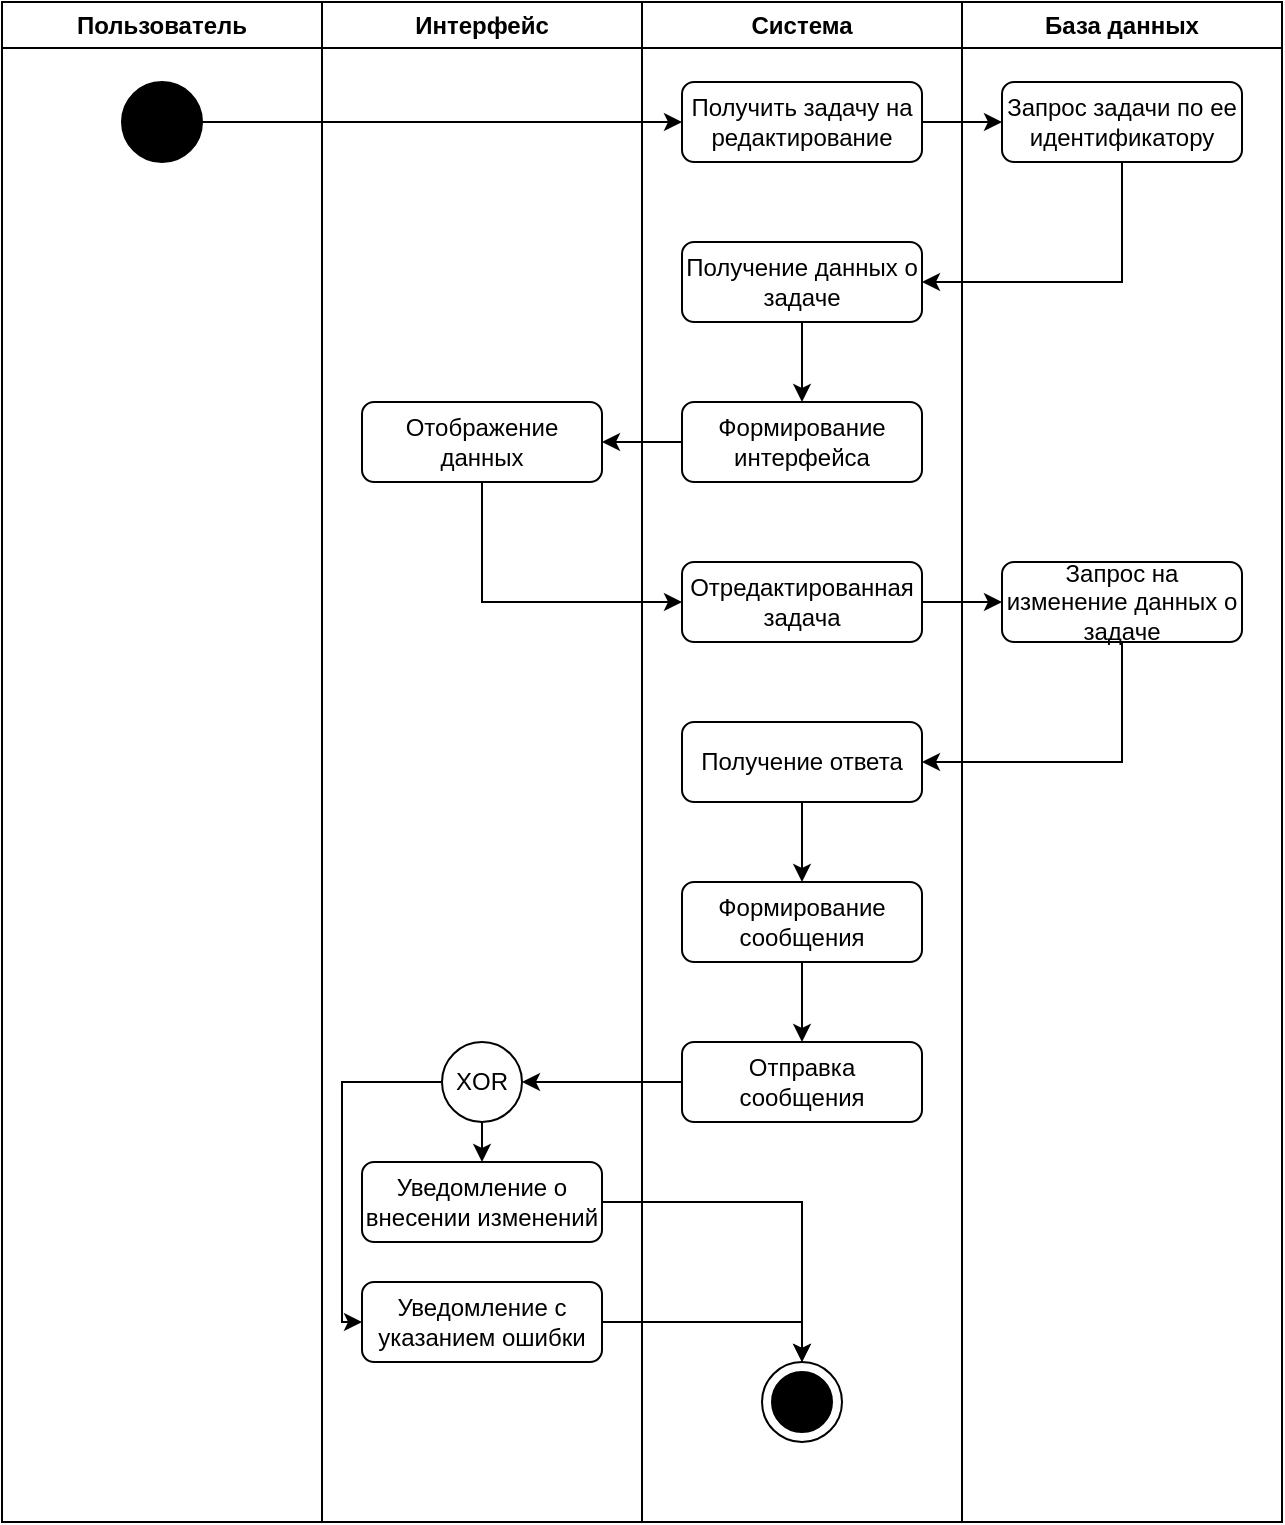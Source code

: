 <mxfile version="26.1.0">
  <diagram name="Страница — 1" id="5kN3vzJDwVZG9utAl4kg">
    <mxGraphModel dx="882" dy="725" grid="1" gridSize="10" guides="1" tooltips="1" connect="1" arrows="1" fold="1" page="1" pageScale="1" pageWidth="827" pageHeight="1169" math="0" shadow="0">
      <root>
        <mxCell id="0" />
        <mxCell id="1" parent="0" />
        <mxCell id="hXV69UUXkcdeekgca52l-1" value="Пользователь" style="swimlane;whiteSpace=wrap;html=1;" parent="1" vertex="1">
          <mxGeometry x="120" y="120" width="160" height="760" as="geometry" />
        </mxCell>
        <mxCell id="hXV69UUXkcdeekgca52l-5" value="" style="ellipse;whiteSpace=wrap;html=1;fillColor=#000000;" parent="hXV69UUXkcdeekgca52l-1" vertex="1">
          <mxGeometry x="60" y="40" width="40" height="40" as="geometry" />
        </mxCell>
        <mxCell id="hXV69UUXkcdeekgca52l-2" value="Интерфейс" style="swimlane;whiteSpace=wrap;html=1;" parent="1" vertex="1">
          <mxGeometry x="280" y="120" width="160" height="760" as="geometry" />
        </mxCell>
        <mxCell id="hXV69UUXkcdeekgca52l-11" value="Отображение данных" style="rounded=1;whiteSpace=wrap;html=1;" parent="hXV69UUXkcdeekgca52l-2" vertex="1">
          <mxGeometry x="20" y="200" width="120" height="40" as="geometry" />
        </mxCell>
        <mxCell id="hXV69UUXkcdeekgca52l-18" value="Уведомление о внесении изменений" style="rounded=1;whiteSpace=wrap;html=1;" parent="hXV69UUXkcdeekgca52l-2" vertex="1">
          <mxGeometry x="20" y="580" width="120" height="40" as="geometry" />
        </mxCell>
        <mxCell id="QCK38fg_PZUH-h9BrEYQ-6" value="Уведомление с указанием ошибки" style="rounded=1;whiteSpace=wrap;html=1;" vertex="1" parent="hXV69UUXkcdeekgca52l-2">
          <mxGeometry x="20" y="640" width="120" height="40" as="geometry" />
        </mxCell>
        <mxCell id="QCK38fg_PZUH-h9BrEYQ-11" style="edgeStyle=orthogonalEdgeStyle;rounded=0;orthogonalLoop=1;jettySize=auto;html=1;exitX=0.5;exitY=1;exitDx=0;exitDy=0;entryX=0.5;entryY=0;entryDx=0;entryDy=0;" edge="1" parent="hXV69UUXkcdeekgca52l-2" source="QCK38fg_PZUH-h9BrEYQ-9" target="hXV69UUXkcdeekgca52l-18">
          <mxGeometry relative="1" as="geometry" />
        </mxCell>
        <mxCell id="QCK38fg_PZUH-h9BrEYQ-12" style="edgeStyle=orthogonalEdgeStyle;rounded=0;orthogonalLoop=1;jettySize=auto;html=1;exitX=0;exitY=0.5;exitDx=0;exitDy=0;entryX=0;entryY=0.5;entryDx=0;entryDy=0;" edge="1" parent="hXV69UUXkcdeekgca52l-2" source="QCK38fg_PZUH-h9BrEYQ-9" target="QCK38fg_PZUH-h9BrEYQ-6">
          <mxGeometry relative="1" as="geometry">
            <Array as="points">
              <mxPoint x="10" y="540" />
              <mxPoint x="10" y="660" />
            </Array>
          </mxGeometry>
        </mxCell>
        <mxCell id="QCK38fg_PZUH-h9BrEYQ-9" value="XOR" style="ellipse;whiteSpace=wrap;html=1;aspect=fixed;" vertex="1" parent="hXV69UUXkcdeekgca52l-2">
          <mxGeometry x="60" y="520" width="40" height="40" as="geometry" />
        </mxCell>
        <mxCell id="hXV69UUXkcdeekgca52l-3" value="Система" style="swimlane;whiteSpace=wrap;html=1;" parent="1" vertex="1">
          <mxGeometry x="440" y="120" width="160" height="760" as="geometry" />
        </mxCell>
        <mxCell id="hXV69UUXkcdeekgca52l-6" value="Получить задачу на редактирование" style="rounded=1;whiteSpace=wrap;html=1;" parent="hXV69UUXkcdeekgca52l-3" vertex="1">
          <mxGeometry x="20" y="40" width="120" height="40" as="geometry" />
        </mxCell>
        <mxCell id="QCK38fg_PZUH-h9BrEYQ-1" style="edgeStyle=orthogonalEdgeStyle;rounded=0;orthogonalLoop=1;jettySize=auto;html=1;exitX=0.5;exitY=1;exitDx=0;exitDy=0;entryX=0.5;entryY=0;entryDx=0;entryDy=0;" edge="1" parent="hXV69UUXkcdeekgca52l-3" source="hXV69UUXkcdeekgca52l-8" target="hXV69UUXkcdeekgca52l-10">
          <mxGeometry relative="1" as="geometry" />
        </mxCell>
        <mxCell id="hXV69UUXkcdeekgca52l-8" value="Получение данных о задаче" style="rounded=1;whiteSpace=wrap;html=1;" parent="hXV69UUXkcdeekgca52l-3" vertex="1">
          <mxGeometry x="20" y="120" width="120" height="40" as="geometry" />
        </mxCell>
        <mxCell id="hXV69UUXkcdeekgca52l-10" value="Формирование интерфейса" style="rounded=1;whiteSpace=wrap;html=1;" parent="hXV69UUXkcdeekgca52l-3" vertex="1">
          <mxGeometry x="20" y="200" width="120" height="40" as="geometry" />
        </mxCell>
        <mxCell id="hXV69UUXkcdeekgca52l-20" value="" style="ellipse;whiteSpace=wrap;html=1;aspect=fixed;" parent="hXV69UUXkcdeekgca52l-3" vertex="1">
          <mxGeometry x="60" y="680" width="40" height="40" as="geometry" />
        </mxCell>
        <mxCell id="hXV69UUXkcdeekgca52l-21" value="" style="ellipse;whiteSpace=wrap;html=1;fillColor=#000000;" parent="hXV69UUXkcdeekgca52l-3" vertex="1">
          <mxGeometry x="65" y="685" width="30" height="30" as="geometry" />
        </mxCell>
        <mxCell id="hXV69UUXkcdeekgca52l-4" value="База данных" style="swimlane;whiteSpace=wrap;html=1;" parent="1" vertex="1">
          <mxGeometry x="600" y="120" width="160" height="760" as="geometry" />
        </mxCell>
        <mxCell id="hXV69UUXkcdeekgca52l-7" value="Запрос задачи по ее идентификатору" style="rounded=1;whiteSpace=wrap;html=1;" parent="hXV69UUXkcdeekgca52l-4" vertex="1">
          <mxGeometry x="20" y="40" width="120" height="40" as="geometry" />
        </mxCell>
        <mxCell id="hXV69UUXkcdeekgca52l-12" value="Отредактированная задача" style="rounded=1;whiteSpace=wrap;html=1;" parent="hXV69UUXkcdeekgca52l-4" vertex="1">
          <mxGeometry x="-140" y="280" width="120" height="40" as="geometry" />
        </mxCell>
        <mxCell id="hXV69UUXkcdeekgca52l-30" style="edgeStyle=orthogonalEdgeStyle;rounded=0;orthogonalLoop=1;jettySize=auto;html=1;exitX=0.5;exitY=1;exitDx=0;exitDy=0;entryX=0.5;entryY=0;entryDx=0;entryDy=0;" parent="hXV69UUXkcdeekgca52l-4" source="hXV69UUXkcdeekgca52l-14" target="hXV69UUXkcdeekgca52l-15" edge="1">
          <mxGeometry relative="1" as="geometry" />
        </mxCell>
        <mxCell id="hXV69UUXkcdeekgca52l-14" value="Получение ответа" style="rounded=1;whiteSpace=wrap;html=1;" parent="hXV69UUXkcdeekgca52l-4" vertex="1">
          <mxGeometry x="-140" y="360" width="120" height="40" as="geometry" />
        </mxCell>
        <mxCell id="hXV69UUXkcdeekgca52l-31" style="edgeStyle=orthogonalEdgeStyle;rounded=0;orthogonalLoop=1;jettySize=auto;html=1;exitX=0.5;exitY=1;exitDx=0;exitDy=0;entryX=0.5;entryY=0;entryDx=0;entryDy=0;" parent="hXV69UUXkcdeekgca52l-4" source="hXV69UUXkcdeekgca52l-15" target="hXV69UUXkcdeekgca52l-17" edge="1">
          <mxGeometry relative="1" as="geometry" />
        </mxCell>
        <mxCell id="hXV69UUXkcdeekgca52l-15" value="&lt;div&gt;Формирование сообщения&lt;/div&gt;" style="rounded=1;whiteSpace=wrap;html=1;" parent="hXV69UUXkcdeekgca52l-4" vertex="1">
          <mxGeometry x="-140" y="440" width="120" height="40" as="geometry" />
        </mxCell>
        <mxCell id="hXV69UUXkcdeekgca52l-17" value="&lt;div&gt;Отправка сообщения&lt;/div&gt;" style="rounded=1;whiteSpace=wrap;html=1;" parent="hXV69UUXkcdeekgca52l-4" vertex="1">
          <mxGeometry x="-140" y="520" width="120" height="40" as="geometry" />
        </mxCell>
        <mxCell id="hXV69UUXkcdeekgca52l-13" value="Запрос на изменение данных о задаче" style="rounded=1;whiteSpace=wrap;html=1;" parent="hXV69UUXkcdeekgca52l-4" vertex="1">
          <mxGeometry x="20" y="280" width="120" height="40" as="geometry" />
        </mxCell>
        <mxCell id="hXV69UUXkcdeekgca52l-28" style="edgeStyle=orthogonalEdgeStyle;rounded=0;orthogonalLoop=1;jettySize=auto;html=1;exitX=1;exitY=0.5;exitDx=0;exitDy=0;entryX=0;entryY=0.5;entryDx=0;entryDy=0;" parent="hXV69UUXkcdeekgca52l-4" source="hXV69UUXkcdeekgca52l-12" target="hXV69UUXkcdeekgca52l-13" edge="1">
          <mxGeometry relative="1" as="geometry" />
        </mxCell>
        <mxCell id="hXV69UUXkcdeekgca52l-29" style="edgeStyle=orthogonalEdgeStyle;rounded=0;orthogonalLoop=1;jettySize=auto;html=1;exitX=0.5;exitY=1;exitDx=0;exitDy=0;entryX=1;entryY=0.5;entryDx=0;entryDy=0;" parent="hXV69UUXkcdeekgca52l-4" source="hXV69UUXkcdeekgca52l-13" target="hXV69UUXkcdeekgca52l-14" edge="1">
          <mxGeometry relative="1" as="geometry" />
        </mxCell>
        <mxCell id="hXV69UUXkcdeekgca52l-22" style="edgeStyle=orthogonalEdgeStyle;rounded=0;orthogonalLoop=1;jettySize=auto;html=1;exitX=1;exitY=0.5;exitDx=0;exitDy=0;entryX=0;entryY=0.5;entryDx=0;entryDy=0;" parent="1" source="hXV69UUXkcdeekgca52l-5" target="hXV69UUXkcdeekgca52l-6" edge="1">
          <mxGeometry relative="1" as="geometry" />
        </mxCell>
        <mxCell id="hXV69UUXkcdeekgca52l-23" style="edgeStyle=orthogonalEdgeStyle;rounded=0;orthogonalLoop=1;jettySize=auto;html=1;exitX=1;exitY=0.5;exitDx=0;exitDy=0;entryX=0;entryY=0.5;entryDx=0;entryDy=0;" parent="1" source="hXV69UUXkcdeekgca52l-6" target="hXV69UUXkcdeekgca52l-7" edge="1">
          <mxGeometry relative="1" as="geometry" />
        </mxCell>
        <mxCell id="hXV69UUXkcdeekgca52l-24" style="edgeStyle=orthogonalEdgeStyle;rounded=0;orthogonalLoop=1;jettySize=auto;html=1;exitX=0.5;exitY=1;exitDx=0;exitDy=0;entryX=1;entryY=0.5;entryDx=0;entryDy=0;" parent="1" source="hXV69UUXkcdeekgca52l-7" target="hXV69UUXkcdeekgca52l-8" edge="1">
          <mxGeometry relative="1" as="geometry" />
        </mxCell>
        <mxCell id="QCK38fg_PZUH-h9BrEYQ-2" style="edgeStyle=orthogonalEdgeStyle;rounded=0;orthogonalLoop=1;jettySize=auto;html=1;exitX=0;exitY=0.5;exitDx=0;exitDy=0;entryX=1;entryY=0.5;entryDx=0;entryDy=0;" edge="1" parent="1" source="hXV69UUXkcdeekgca52l-10" target="hXV69UUXkcdeekgca52l-11">
          <mxGeometry relative="1" as="geometry" />
        </mxCell>
        <mxCell id="QCK38fg_PZUH-h9BrEYQ-3" style="edgeStyle=orthogonalEdgeStyle;rounded=0;orthogonalLoop=1;jettySize=auto;html=1;exitX=0.5;exitY=1;exitDx=0;exitDy=0;entryX=0;entryY=0.5;entryDx=0;entryDy=0;" edge="1" parent="1" source="hXV69UUXkcdeekgca52l-11" target="hXV69UUXkcdeekgca52l-12">
          <mxGeometry relative="1" as="geometry" />
        </mxCell>
        <mxCell id="QCK38fg_PZUH-h9BrEYQ-10" style="edgeStyle=orthogonalEdgeStyle;rounded=0;orthogonalLoop=1;jettySize=auto;html=1;exitX=0;exitY=0.5;exitDx=0;exitDy=0;entryX=1;entryY=0.5;entryDx=0;entryDy=0;" edge="1" parent="1" source="hXV69UUXkcdeekgca52l-17" target="QCK38fg_PZUH-h9BrEYQ-9">
          <mxGeometry relative="1" as="geometry" />
        </mxCell>
        <mxCell id="QCK38fg_PZUH-h9BrEYQ-13" style="edgeStyle=orthogonalEdgeStyle;rounded=0;orthogonalLoop=1;jettySize=auto;html=1;exitX=1;exitY=0.5;exitDx=0;exitDy=0;entryX=0.5;entryY=0;entryDx=0;entryDy=0;" edge="1" parent="1" source="hXV69UUXkcdeekgca52l-18" target="hXV69UUXkcdeekgca52l-20">
          <mxGeometry relative="1" as="geometry" />
        </mxCell>
        <mxCell id="QCK38fg_PZUH-h9BrEYQ-14" style="edgeStyle=orthogonalEdgeStyle;rounded=0;orthogonalLoop=1;jettySize=auto;html=1;exitX=1;exitY=0.5;exitDx=0;exitDy=0;entryX=0.5;entryY=0;entryDx=0;entryDy=0;" edge="1" parent="1" source="QCK38fg_PZUH-h9BrEYQ-6" target="hXV69UUXkcdeekgca52l-20">
          <mxGeometry relative="1" as="geometry" />
        </mxCell>
      </root>
    </mxGraphModel>
  </diagram>
</mxfile>
